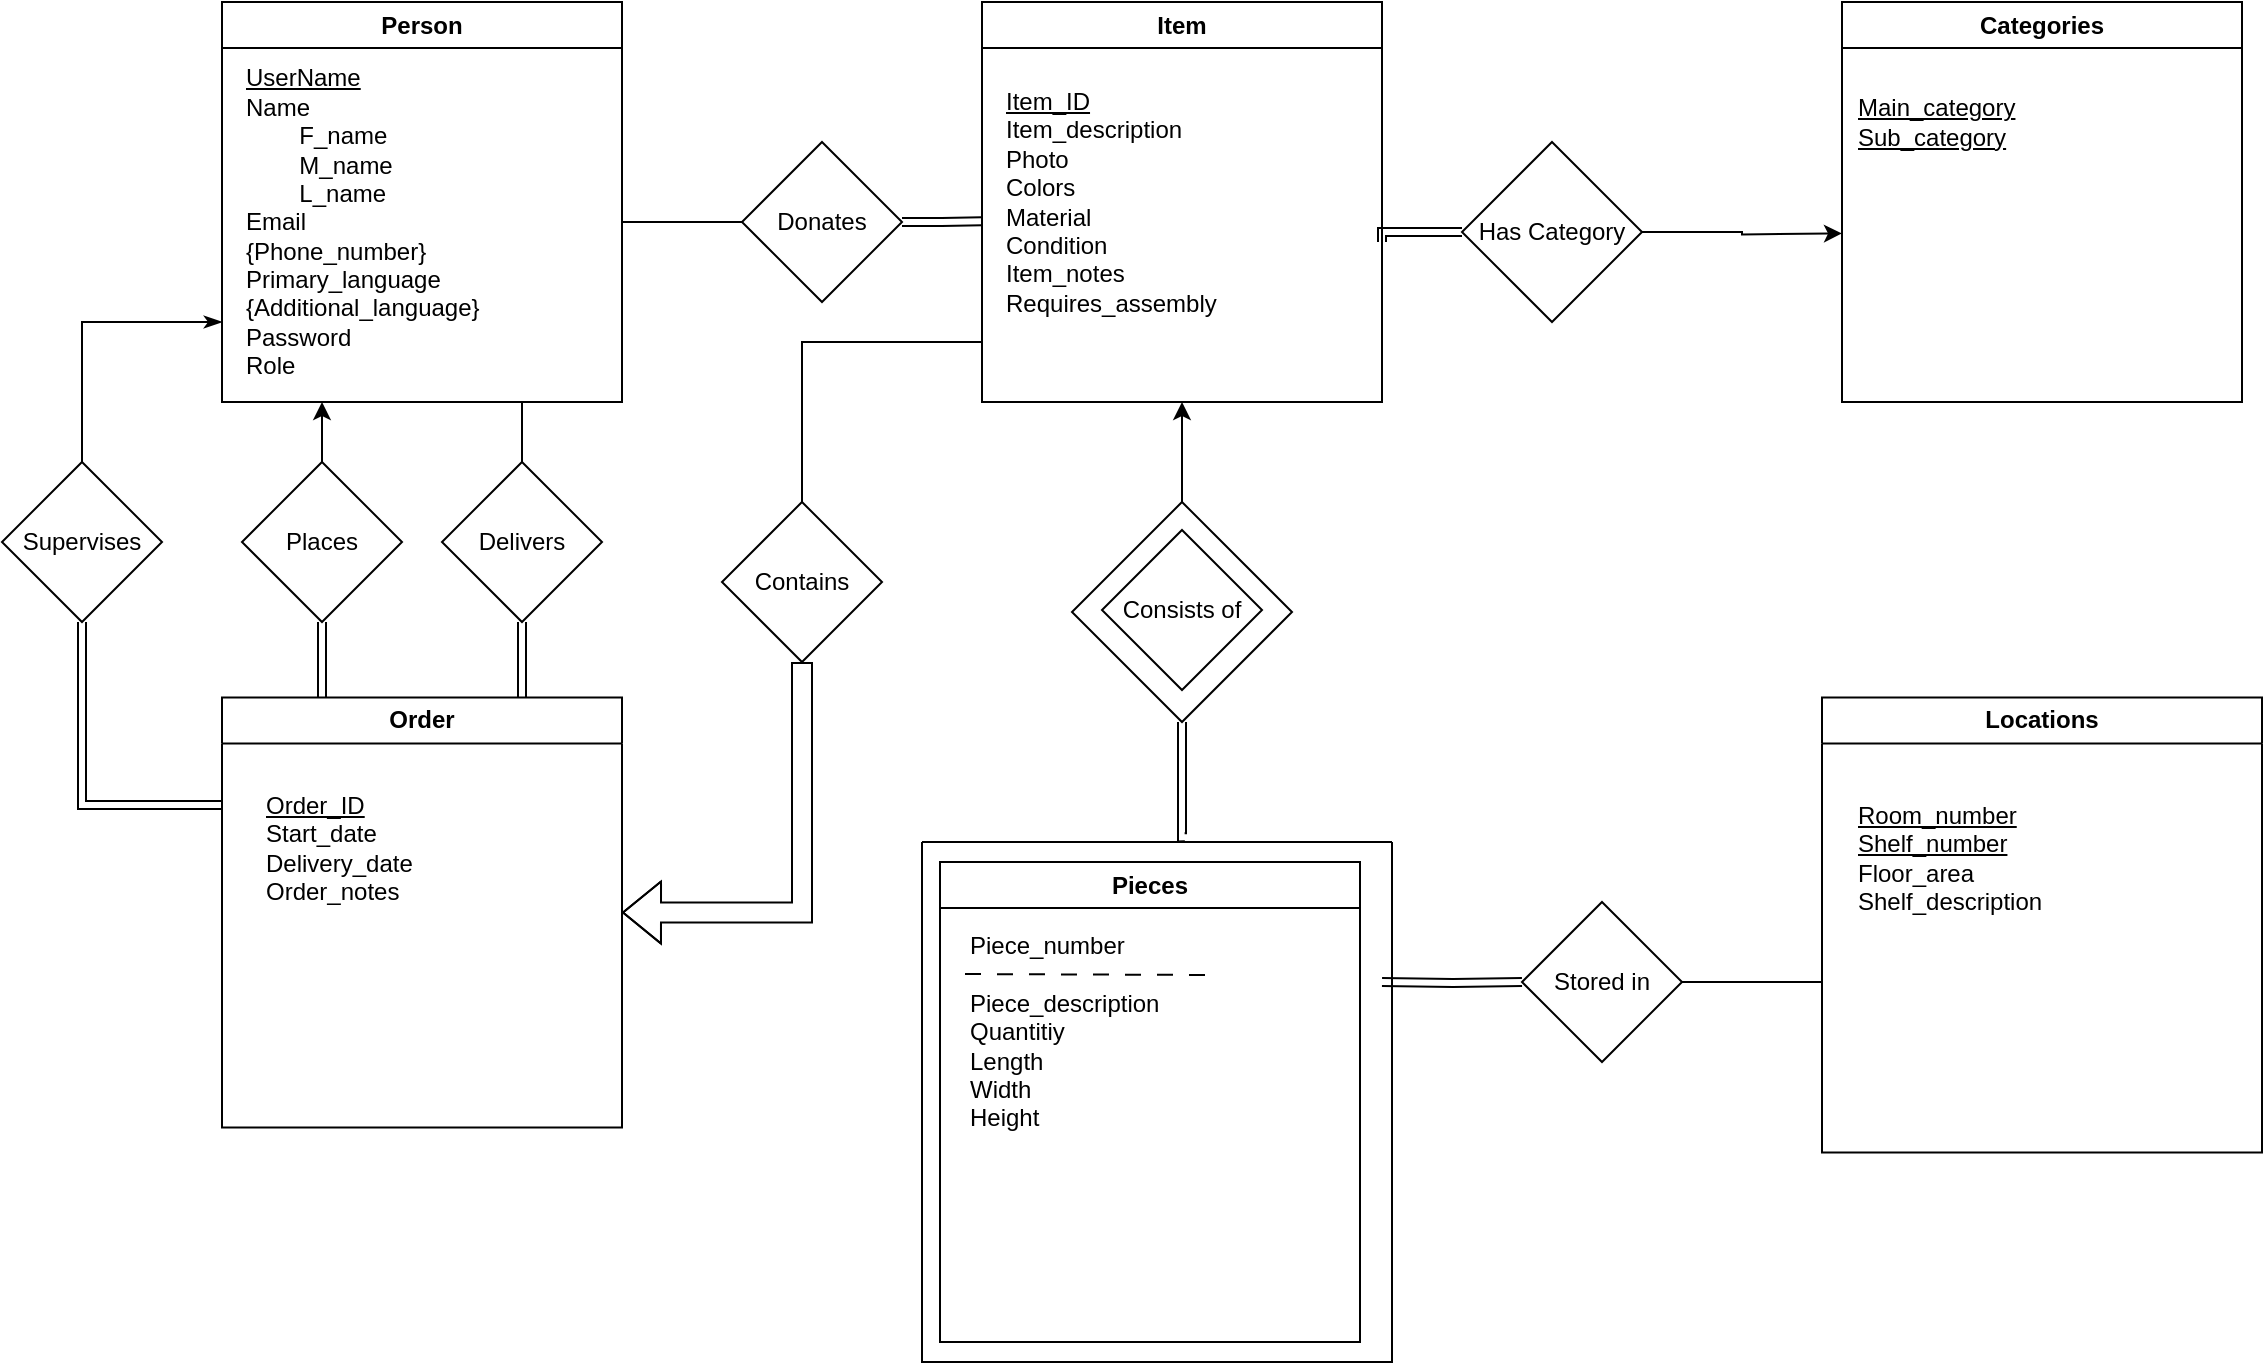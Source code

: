 <mxfile version="24.7.17">
  <diagram name="Page-1" id="pIVF3Hpq_gx-J_RYIVrt">
    <mxGraphModel grid="1" page="0" gridSize="10" guides="1" tooltips="1" connect="1" arrows="1" fold="1" pageScale="1" pageWidth="1169" pageHeight="827" math="0" shadow="0">
      <root>
        <mxCell id="0" />
        <mxCell id="1" parent="0" />
        <mxCell id="zCc-TVtZWJSxZO3lC-mW-48" value="" style="rhombus;whiteSpace=wrap;html=1;" vertex="1" parent="1">
          <mxGeometry x="425" y="320" width="110" height="110" as="geometry" />
        </mxCell>
        <mxCell id="zCc-TVtZWJSxZO3lC-mW-28" style="edgeStyle=orthogonalEdgeStyle;rounded=0;orthogonalLoop=1;jettySize=auto;html=1;entryX=0;entryY=0.5;entryDx=0;entryDy=0;endArrow=none;endFill=0;startArrow=none;startFill=0;" edge="1" parent="1" target="zCc-TVtZWJSxZO3lC-mW-23">
          <mxGeometry relative="1" as="geometry">
            <Array as="points">
              <mxPoint x="200" y="180" />
            </Array>
            <mxPoint x="200" y="180" as="sourcePoint" />
          </mxGeometry>
        </mxCell>
        <mxCell id="zCc-TVtZWJSxZO3lC-mW-57" style="edgeStyle=orthogonalEdgeStyle;rounded=0;orthogonalLoop=1;jettySize=auto;html=1;exitX=0.75;exitY=1;exitDx=0;exitDy=0;entryX=0.5;entryY=0;entryDx=0;entryDy=0;endArrow=none;endFill=0;startArrow=none;startFill=0;" edge="1" parent="1" source="zCc-TVtZWJSxZO3lC-mW-4" target="zCc-TVtZWJSxZO3lC-mW-55">
          <mxGeometry relative="1" as="geometry" />
        </mxCell>
        <mxCell id="zCc-TVtZWJSxZO3lC-mW-61" style="edgeStyle=orthogonalEdgeStyle;rounded=0;orthogonalLoop=1;jettySize=auto;html=1;exitX=0.25;exitY=1;exitDx=0;exitDy=0;entryX=0.5;entryY=0;entryDx=0;entryDy=0;endArrow=none;endFill=0;startArrow=classic;startFill=1;" edge="1" parent="1" source="zCc-TVtZWJSxZO3lC-mW-4" target="zCc-TVtZWJSxZO3lC-mW-54">
          <mxGeometry relative="1" as="geometry" />
        </mxCell>
        <mxCell id="zCc-TVtZWJSxZO3lC-mW-62" style="edgeStyle=orthogonalEdgeStyle;rounded=0;orthogonalLoop=1;jettySize=auto;html=1;entryX=0.5;entryY=0;entryDx=0;entryDy=0;endArrow=none;endFill=0;startArrow=classicThin;startFill=1;" edge="1" parent="1" target="zCc-TVtZWJSxZO3lC-mW-56">
          <mxGeometry relative="1" as="geometry">
            <mxPoint y="230" as="sourcePoint" />
            <Array as="points">
              <mxPoint y="230" />
              <mxPoint x="-70" y="230" />
            </Array>
          </mxGeometry>
        </mxCell>
        <mxCell id="zCc-TVtZWJSxZO3lC-mW-4" value="Person" style="swimlane;whiteSpace=wrap;html=1;" vertex="1" parent="1">
          <mxGeometry y="70" width="200" height="200" as="geometry">
            <mxRectangle x="100" y="150" width="80" height="30" as="alternateBounds" />
          </mxGeometry>
        </mxCell>
        <mxCell id="zCc-TVtZWJSxZO3lC-mW-7" value="&lt;span style=&quot;white-space: normal;&quot;&gt;&lt;u&gt;UserName&lt;/u&gt;&lt;/span&gt;&lt;div style=&quot;white-space: normal;&quot;&gt;Name&lt;/div&gt;&lt;div style=&quot;white-space: normal;&quot;&gt;&lt;span style=&quot;white-space: pre;&quot;&gt;&#x9;F_name&lt;/span&gt;&lt;br&gt;&lt;/div&gt;&lt;div style=&quot;white-space: normal;&quot;&gt;&lt;span style=&quot;white-space: pre;&quot;&gt;&#x9;M_name&lt;/span&gt;&lt;/div&gt;&lt;div style=&quot;white-space: normal;&quot;&gt;&lt;span style=&quot;white-space: pre;&quot;&gt;&#x9;L_name&lt;/span&gt;&lt;/div&gt;&lt;div style=&quot;white-space: normal;&quot;&gt;&lt;span style=&quot;white-space: pre;&quot;&gt;Email&lt;/span&gt;&lt;/div&gt;&lt;div style=&quot;white-space: normal;&quot;&gt;&lt;span style=&quot;white-space: pre;&quot;&gt;{Phone_number}&lt;/span&gt;&lt;/div&gt;&lt;div style=&quot;white-space: normal;&quot;&gt;&lt;span style=&quot;white-space: pre;&quot;&gt;Primary_language&lt;/span&gt;&lt;/div&gt;&lt;div style=&quot;white-space: normal;&quot;&gt;&lt;span style=&quot;white-space: pre;&quot;&gt;{Additional_language}&lt;/span&gt;&lt;/div&gt;&lt;div style=&quot;white-space: normal;&quot;&gt;&lt;span style=&quot;white-space: pre;&quot;&gt;Password&lt;/span&gt;&lt;/div&gt;&lt;div style=&quot;white-space: normal;&quot;&gt;&lt;span style=&quot;white-space: pre;&quot;&gt;Role&lt;/span&gt;&lt;/div&gt;" style="text;html=1;align=left;verticalAlign=middle;resizable=0;points=[];autosize=1;strokeColor=none;fillColor=none;" vertex="1" parent="zCc-TVtZWJSxZO3lC-mW-4">
          <mxGeometry x="10" y="25" width="140" height="170" as="geometry" />
        </mxCell>
        <mxCell id="zCc-TVtZWJSxZO3lC-mW-35" style="edgeStyle=orthogonalEdgeStyle;rounded=0;orthogonalLoop=1;jettySize=auto;html=1;entryX=0;entryY=0.5;entryDx=0;entryDy=0;endArrow=none;endFill=0;shape=link;" edge="1" parent="1" target="zCc-TVtZWJSxZO3lC-mW-24">
          <mxGeometry relative="1" as="geometry">
            <mxPoint x="580" y="190" as="sourcePoint" />
            <Array as="points">
              <mxPoint x="580" y="185" />
            </Array>
          </mxGeometry>
        </mxCell>
        <mxCell id="zCc-TVtZWJSxZO3lC-mW-52" style="edgeStyle=orthogonalEdgeStyle;rounded=0;orthogonalLoop=1;jettySize=auto;html=1;exitX=0.5;exitY=1;exitDx=0;exitDy=0;entryX=0.5;entryY=0;entryDx=0;entryDy=0;endArrow=none;endFill=0;startArrow=classic;startFill=1;" edge="1" parent="1" source="zCc-TVtZWJSxZO3lC-mW-8" target="zCc-TVtZWJSxZO3lC-mW-48">
          <mxGeometry relative="1" as="geometry" />
        </mxCell>
        <mxCell id="zCc-TVtZWJSxZO3lC-mW-8" value="Item" style="swimlane;whiteSpace=wrap;html=1;" vertex="1" parent="1">
          <mxGeometry x="380" y="70" width="200" height="200" as="geometry" />
        </mxCell>
        <mxCell id="zCc-TVtZWJSxZO3lC-mW-21" value="&lt;span style=&quot;&quot;&gt;&lt;u&gt;Item_ID&lt;/u&gt;&lt;/span&gt;&lt;div style=&quot;&quot;&gt;Item_description&lt;/div&gt;&lt;div style=&quot;&quot;&gt;Photo&lt;/div&gt;&lt;div style=&quot;&quot;&gt;Colors&lt;/div&gt;&lt;div style=&quot;&quot;&gt;Material&lt;/div&gt;&lt;div style=&quot;&quot;&gt;Condition&lt;/div&gt;&lt;div style=&quot;&quot;&gt;Item_notes&lt;/div&gt;&lt;div style=&quot;&quot;&gt;Requires_assembly&lt;/div&gt;" style="text;html=1;align=left;verticalAlign=middle;resizable=0;points=[];autosize=1;strokeColor=none;fillColor=none;" vertex="1" parent="zCc-TVtZWJSxZO3lC-mW-8">
          <mxGeometry x="10" y="35" width="130" height="130" as="geometry" />
        </mxCell>
        <mxCell id="zCc-TVtZWJSxZO3lC-mW-39" style="edgeStyle=orthogonalEdgeStyle;rounded=0;orthogonalLoop=1;jettySize=auto;html=1;exitX=1;exitY=0.5;exitDx=0;exitDy=0;entryX=0.5;entryY=1;entryDx=0;entryDy=0;endArrow=none;endFill=0;startArrow=classic;startFill=1;shape=flexArrow;" edge="1" parent="1" source="zCc-TVtZWJSxZO3lC-mW-15" target="zCc-TVtZWJSxZO3lC-mW-27">
          <mxGeometry relative="1" as="geometry" />
        </mxCell>
        <mxCell id="zCc-TVtZWJSxZO3lC-mW-15" value="Order" style="swimlane;whiteSpace=wrap;html=1;" vertex="1" parent="1">
          <mxGeometry y="417.75" width="200" height="215" as="geometry" />
        </mxCell>
        <mxCell id="zCc-TVtZWJSxZO3lC-mW-16" value="&lt;u&gt;Order_ID&lt;/u&gt;&lt;div&gt;Start_date&lt;/div&gt;&lt;div&gt;Delivery_date&lt;/div&gt;&lt;div&gt;Order_notes&lt;/div&gt;" style="text;html=1;align=left;verticalAlign=middle;resizable=0;points=[];autosize=1;strokeColor=none;fillColor=none;" vertex="1" parent="zCc-TVtZWJSxZO3lC-mW-15">
          <mxGeometry x="20" y="40" width="100" height="70" as="geometry" />
        </mxCell>
        <mxCell id="zCc-TVtZWJSxZO3lC-mW-17" value="Locations" style="swimlane;whiteSpace=wrap;html=1;" vertex="1" parent="1">
          <mxGeometry x="800" y="417.75" width="220" height="227.5" as="geometry" />
        </mxCell>
        <mxCell id="zCc-TVtZWJSxZO3lC-mW-18" value="&lt;u&gt;Room_number&lt;/u&gt;&lt;div&gt;&lt;u&gt;Shelf_number&lt;/u&gt;&lt;/div&gt;&lt;div&gt;Floor_area&lt;/div&gt;&lt;div&gt;Shelf_description&lt;/div&gt;" style="text;html=1;align=left;verticalAlign=middle;resizable=0;points=[];autosize=1;strokeColor=none;fillColor=none;" vertex="1" parent="zCc-TVtZWJSxZO3lC-mW-17">
          <mxGeometry x="16" y="45" width="120" height="70" as="geometry" />
        </mxCell>
        <mxCell id="zCc-TVtZWJSxZO3lC-mW-19" value="Categories" style="swimlane;whiteSpace=wrap;html=1;" vertex="1" parent="1">
          <mxGeometry x="810" y="70" width="200" height="200" as="geometry" />
        </mxCell>
        <mxCell id="zCc-TVtZWJSxZO3lC-mW-20" value="&lt;div&gt;&lt;u&gt;Main_category&lt;/u&gt;&lt;/div&gt;&lt;div&gt;&lt;u&gt;Sub_category&lt;/u&gt;&lt;/div&gt;" style="text;html=1;align=left;verticalAlign=middle;resizable=0;points=[];autosize=1;strokeColor=none;fillColor=none;" vertex="1" parent="zCc-TVtZWJSxZO3lC-mW-19">
          <mxGeometry x="6" y="40" width="100" height="40" as="geometry" />
        </mxCell>
        <mxCell id="zCc-TVtZWJSxZO3lC-mW-29" style="edgeStyle=orthogonalEdgeStyle;rounded=0;orthogonalLoop=1;jettySize=auto;html=1;exitX=1;exitY=0.5;exitDx=0;exitDy=0;endArrow=none;endFill=0;shape=link;" edge="1" parent="1" source="zCc-TVtZWJSxZO3lC-mW-23">
          <mxGeometry relative="1" as="geometry">
            <mxPoint x="380" y="179.667" as="targetPoint" />
          </mxGeometry>
        </mxCell>
        <mxCell id="zCc-TVtZWJSxZO3lC-mW-23" value="Donates" style="rhombus;whiteSpace=wrap;html=1;" vertex="1" parent="1">
          <mxGeometry x="260" y="140" width="80" height="80" as="geometry" />
        </mxCell>
        <mxCell id="IUlhvixeC3II6-p_uCn2-6" style="edgeStyle=orthogonalEdgeStyle;rounded=0;orthogonalLoop=1;jettySize=auto;html=1;exitX=1;exitY=0.5;exitDx=0;exitDy=0;" edge="1" parent="1" source="zCc-TVtZWJSxZO3lC-mW-24">
          <mxGeometry relative="1" as="geometry">
            <mxPoint x="810.0" y="185.714" as="targetPoint" />
          </mxGeometry>
        </mxCell>
        <mxCell id="zCc-TVtZWJSxZO3lC-mW-24" value="Has Category" style="rhombus;whiteSpace=wrap;html=1;" vertex="1" parent="1">
          <mxGeometry x="620" y="140" width="90" height="90" as="geometry" />
        </mxCell>
        <mxCell id="zCc-TVtZWJSxZO3lC-mW-25" value="Consists of" style="rhombus;whiteSpace=wrap;html=1;strokeColor=default;rounded=0;perimeterSpacing=0;" vertex="1" parent="1">
          <mxGeometry x="440" y="334" width="80" height="80" as="geometry" />
        </mxCell>
        <mxCell id="IUlhvixeC3II6-p_uCn2-8" style="edgeStyle=orthogonalEdgeStyle;rounded=0;orthogonalLoop=1;jettySize=auto;html=1;exitX=1;exitY=0.5;exitDx=0;exitDy=0;startArrow=none;startFill=0;endArrow=none;endFill=0;" edge="1" parent="1" source="zCc-TVtZWJSxZO3lC-mW-26">
          <mxGeometry relative="1" as="geometry">
            <mxPoint x="800.0" y="560" as="targetPoint" />
          </mxGeometry>
        </mxCell>
        <mxCell id="zCc-TVtZWJSxZO3lC-mW-26" value="Stored in" style="rhombus;whiteSpace=wrap;html=1;" vertex="1" parent="1">
          <mxGeometry x="650" y="520" width="80" height="80" as="geometry" />
        </mxCell>
        <mxCell id="zCc-TVtZWJSxZO3lC-mW-40" style="edgeStyle=orthogonalEdgeStyle;rounded=0;orthogonalLoop=1;jettySize=auto;html=1;exitX=0.5;exitY=0;exitDx=0;exitDy=0;endArrow=none;endFill=0;" edge="1" parent="1" source="zCc-TVtZWJSxZO3lC-mW-27">
          <mxGeometry relative="1" as="geometry">
            <mxPoint x="380" y="240" as="targetPoint" />
            <Array as="points">
              <mxPoint x="290" y="240" />
              <mxPoint x="380" y="240" />
            </Array>
          </mxGeometry>
        </mxCell>
        <mxCell id="zCc-TVtZWJSxZO3lC-mW-27" value="Contains" style="rhombus;whiteSpace=wrap;html=1;" vertex="1" parent="1">
          <mxGeometry x="250" y="320" width="80" height="80" as="geometry" />
        </mxCell>
        <mxCell id="zCc-TVtZWJSxZO3lC-mW-33" style="edgeStyle=orthogonalEdgeStyle;rounded=0;orthogonalLoop=1;jettySize=auto;html=1;exitX=0.5;exitY=1;exitDx=0;exitDy=0;" edge="1" parent="1" source="zCc-TVtZWJSxZO3lC-mW-25" target="zCc-TVtZWJSxZO3lC-mW-25">
          <mxGeometry relative="1" as="geometry" />
        </mxCell>
        <mxCell id="IUlhvixeC3II6-p_uCn2-7" style="edgeStyle=orthogonalEdgeStyle;rounded=0;orthogonalLoop=1;jettySize=auto;html=1;entryX=0;entryY=0.5;entryDx=0;entryDy=0;shape=link;" edge="1" parent="1" target="zCc-TVtZWJSxZO3lC-mW-26">
          <mxGeometry relative="1" as="geometry">
            <mxPoint x="580" y="560" as="sourcePoint" />
          </mxGeometry>
        </mxCell>
        <mxCell id="zCc-TVtZWJSxZO3lC-mW-49" value="" style="swimlane;startSize=0;" vertex="1" parent="1">
          <mxGeometry x="350" y="490" width="235" height="260" as="geometry" />
        </mxCell>
        <mxCell id="zCc-TVtZWJSxZO3lC-mW-10" value="Pieces" style="swimlane;whiteSpace=wrap;html=1;perimeterSpacing=8;" vertex="1" parent="zCc-TVtZWJSxZO3lC-mW-49">
          <mxGeometry x="9" y="10" width="210" height="240" as="geometry" />
        </mxCell>
        <mxCell id="zCc-TVtZWJSxZO3lC-mW-12" value="Piece_number&lt;div&gt;&lt;br&gt;&lt;/div&gt;&lt;div&gt;Piece_description&lt;/div&gt;&lt;div&gt;Quantitiy&lt;/div&gt;&lt;div&gt;Length&lt;/div&gt;&lt;div&gt;Width&lt;/div&gt;&lt;div&gt;Height&lt;/div&gt;" style="text;html=1;align=left;verticalAlign=middle;resizable=0;points=[];autosize=1;strokeColor=none;fillColor=none;" vertex="1" parent="zCc-TVtZWJSxZO3lC-mW-10">
          <mxGeometry x="12.5" y="30" width="120" height="110" as="geometry" />
        </mxCell>
        <mxCell id="zCc-TVtZWJSxZO3lC-mW-47" value="" style="endArrow=none;dashed=1;html=1;rounded=0;dashPattern=8 8;" edge="1" parent="zCc-TVtZWJSxZO3lC-mW-10">
          <mxGeometry width="50" height="50" relative="1" as="geometry">
            <mxPoint x="12.5" y="56.0" as="sourcePoint" />
            <mxPoint x="132.5" y="56.5" as="targetPoint" />
          </mxGeometry>
        </mxCell>
        <mxCell id="zCc-TVtZWJSxZO3lC-mW-51" style="edgeStyle=orthogonalEdgeStyle;rounded=0;orthogonalLoop=1;jettySize=auto;html=1;exitX=0.5;exitY=1;exitDx=0;exitDy=0;entryX=0.559;entryY=-0.009;entryDx=0;entryDy=0;entryPerimeter=0;endArrow=none;endFill=0;shape=link;" edge="1" parent="1" source="zCc-TVtZWJSxZO3lC-mW-48" target="zCc-TVtZWJSxZO3lC-mW-49">
          <mxGeometry relative="1" as="geometry">
            <Array as="points">
              <mxPoint x="480" y="488" />
            </Array>
          </mxGeometry>
        </mxCell>
        <mxCell id="zCc-TVtZWJSxZO3lC-mW-60" style="edgeStyle=orthogonalEdgeStyle;rounded=0;orthogonalLoop=1;jettySize=auto;html=1;exitX=0.5;exitY=1;exitDx=0;exitDy=0;entryX=0.25;entryY=0;entryDx=0;entryDy=0;endArrow=none;endFill=0;shape=link;" edge="1" parent="1" source="zCc-TVtZWJSxZO3lC-mW-54" target="zCc-TVtZWJSxZO3lC-mW-15">
          <mxGeometry relative="1" as="geometry" />
        </mxCell>
        <mxCell id="zCc-TVtZWJSxZO3lC-mW-54" value="Places" style="rhombus;whiteSpace=wrap;html=1;" vertex="1" parent="1">
          <mxGeometry x="10" y="300" width="80" height="80" as="geometry" />
        </mxCell>
        <mxCell id="zCc-TVtZWJSxZO3lC-mW-58" style="edgeStyle=orthogonalEdgeStyle;rounded=0;orthogonalLoop=1;jettySize=auto;html=1;exitX=0.5;exitY=1;exitDx=0;exitDy=0;entryX=0.75;entryY=0;entryDx=0;entryDy=0;endArrow=none;endFill=0;shape=link;" edge="1" parent="1" source="zCc-TVtZWJSxZO3lC-mW-55" target="zCc-TVtZWJSxZO3lC-mW-15">
          <mxGeometry relative="1" as="geometry" />
        </mxCell>
        <mxCell id="zCc-TVtZWJSxZO3lC-mW-55" value="Delivers" style="rhombus;whiteSpace=wrap;html=1;" vertex="1" parent="1">
          <mxGeometry x="110" y="300" width="80" height="80" as="geometry" />
        </mxCell>
        <mxCell id="zCc-TVtZWJSxZO3lC-mW-63" style="edgeStyle=orthogonalEdgeStyle;rounded=0;orthogonalLoop=1;jettySize=auto;html=1;exitX=0.5;exitY=1;exitDx=0;exitDy=0;entryX=0;entryY=0.25;entryDx=0;entryDy=0;endArrow=none;endFill=0;shape=link;" edge="1" parent="1" source="zCc-TVtZWJSxZO3lC-mW-56" target="zCc-TVtZWJSxZO3lC-mW-15">
          <mxGeometry relative="1" as="geometry" />
        </mxCell>
        <mxCell id="zCc-TVtZWJSxZO3lC-mW-56" value="Supervises" style="rhombus;whiteSpace=wrap;html=1;" vertex="1" parent="1">
          <mxGeometry x="-110" y="300" width="80" height="80" as="geometry" />
        </mxCell>
      </root>
    </mxGraphModel>
  </diagram>
</mxfile>
